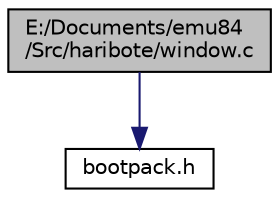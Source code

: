 digraph "E:/Documents/emu84/Src/haribote/window.c"
{
 // LATEX_PDF_SIZE
  edge [fontname="Helvetica",fontsize="10",labelfontname="Helvetica",labelfontsize="10"];
  node [fontname="Helvetica",fontsize="10",shape=record];
  Node1 [label="E:/Documents/emu84\l/Src/haribote/window.c",height=0.2,width=0.4,color="black", fillcolor="grey75", style="filled", fontcolor="black",tooltip=" "];
  Node1 -> Node2 [color="midnightblue",fontsize="10",style="solid"];
  Node2 [label="bootpack.h",height=0.2,width=0.4,color="black", fillcolor="white", style="filled",URL="$bootpack_8h.html",tooltip="OS本体"];
}
